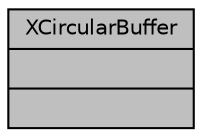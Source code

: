 digraph "XCircularBuffer"
{
  edge [fontname="Helvetica",fontsize="10",labelfontname="Helvetica",labelfontsize="10"];
  node [fontname="Helvetica",fontsize="10",shape=record];
  Node1 [label="{XCircularBuffer\n||}",height=0.2,width=0.4,color="black", fillcolor="grey75", style="filled", fontcolor="black"];
}
